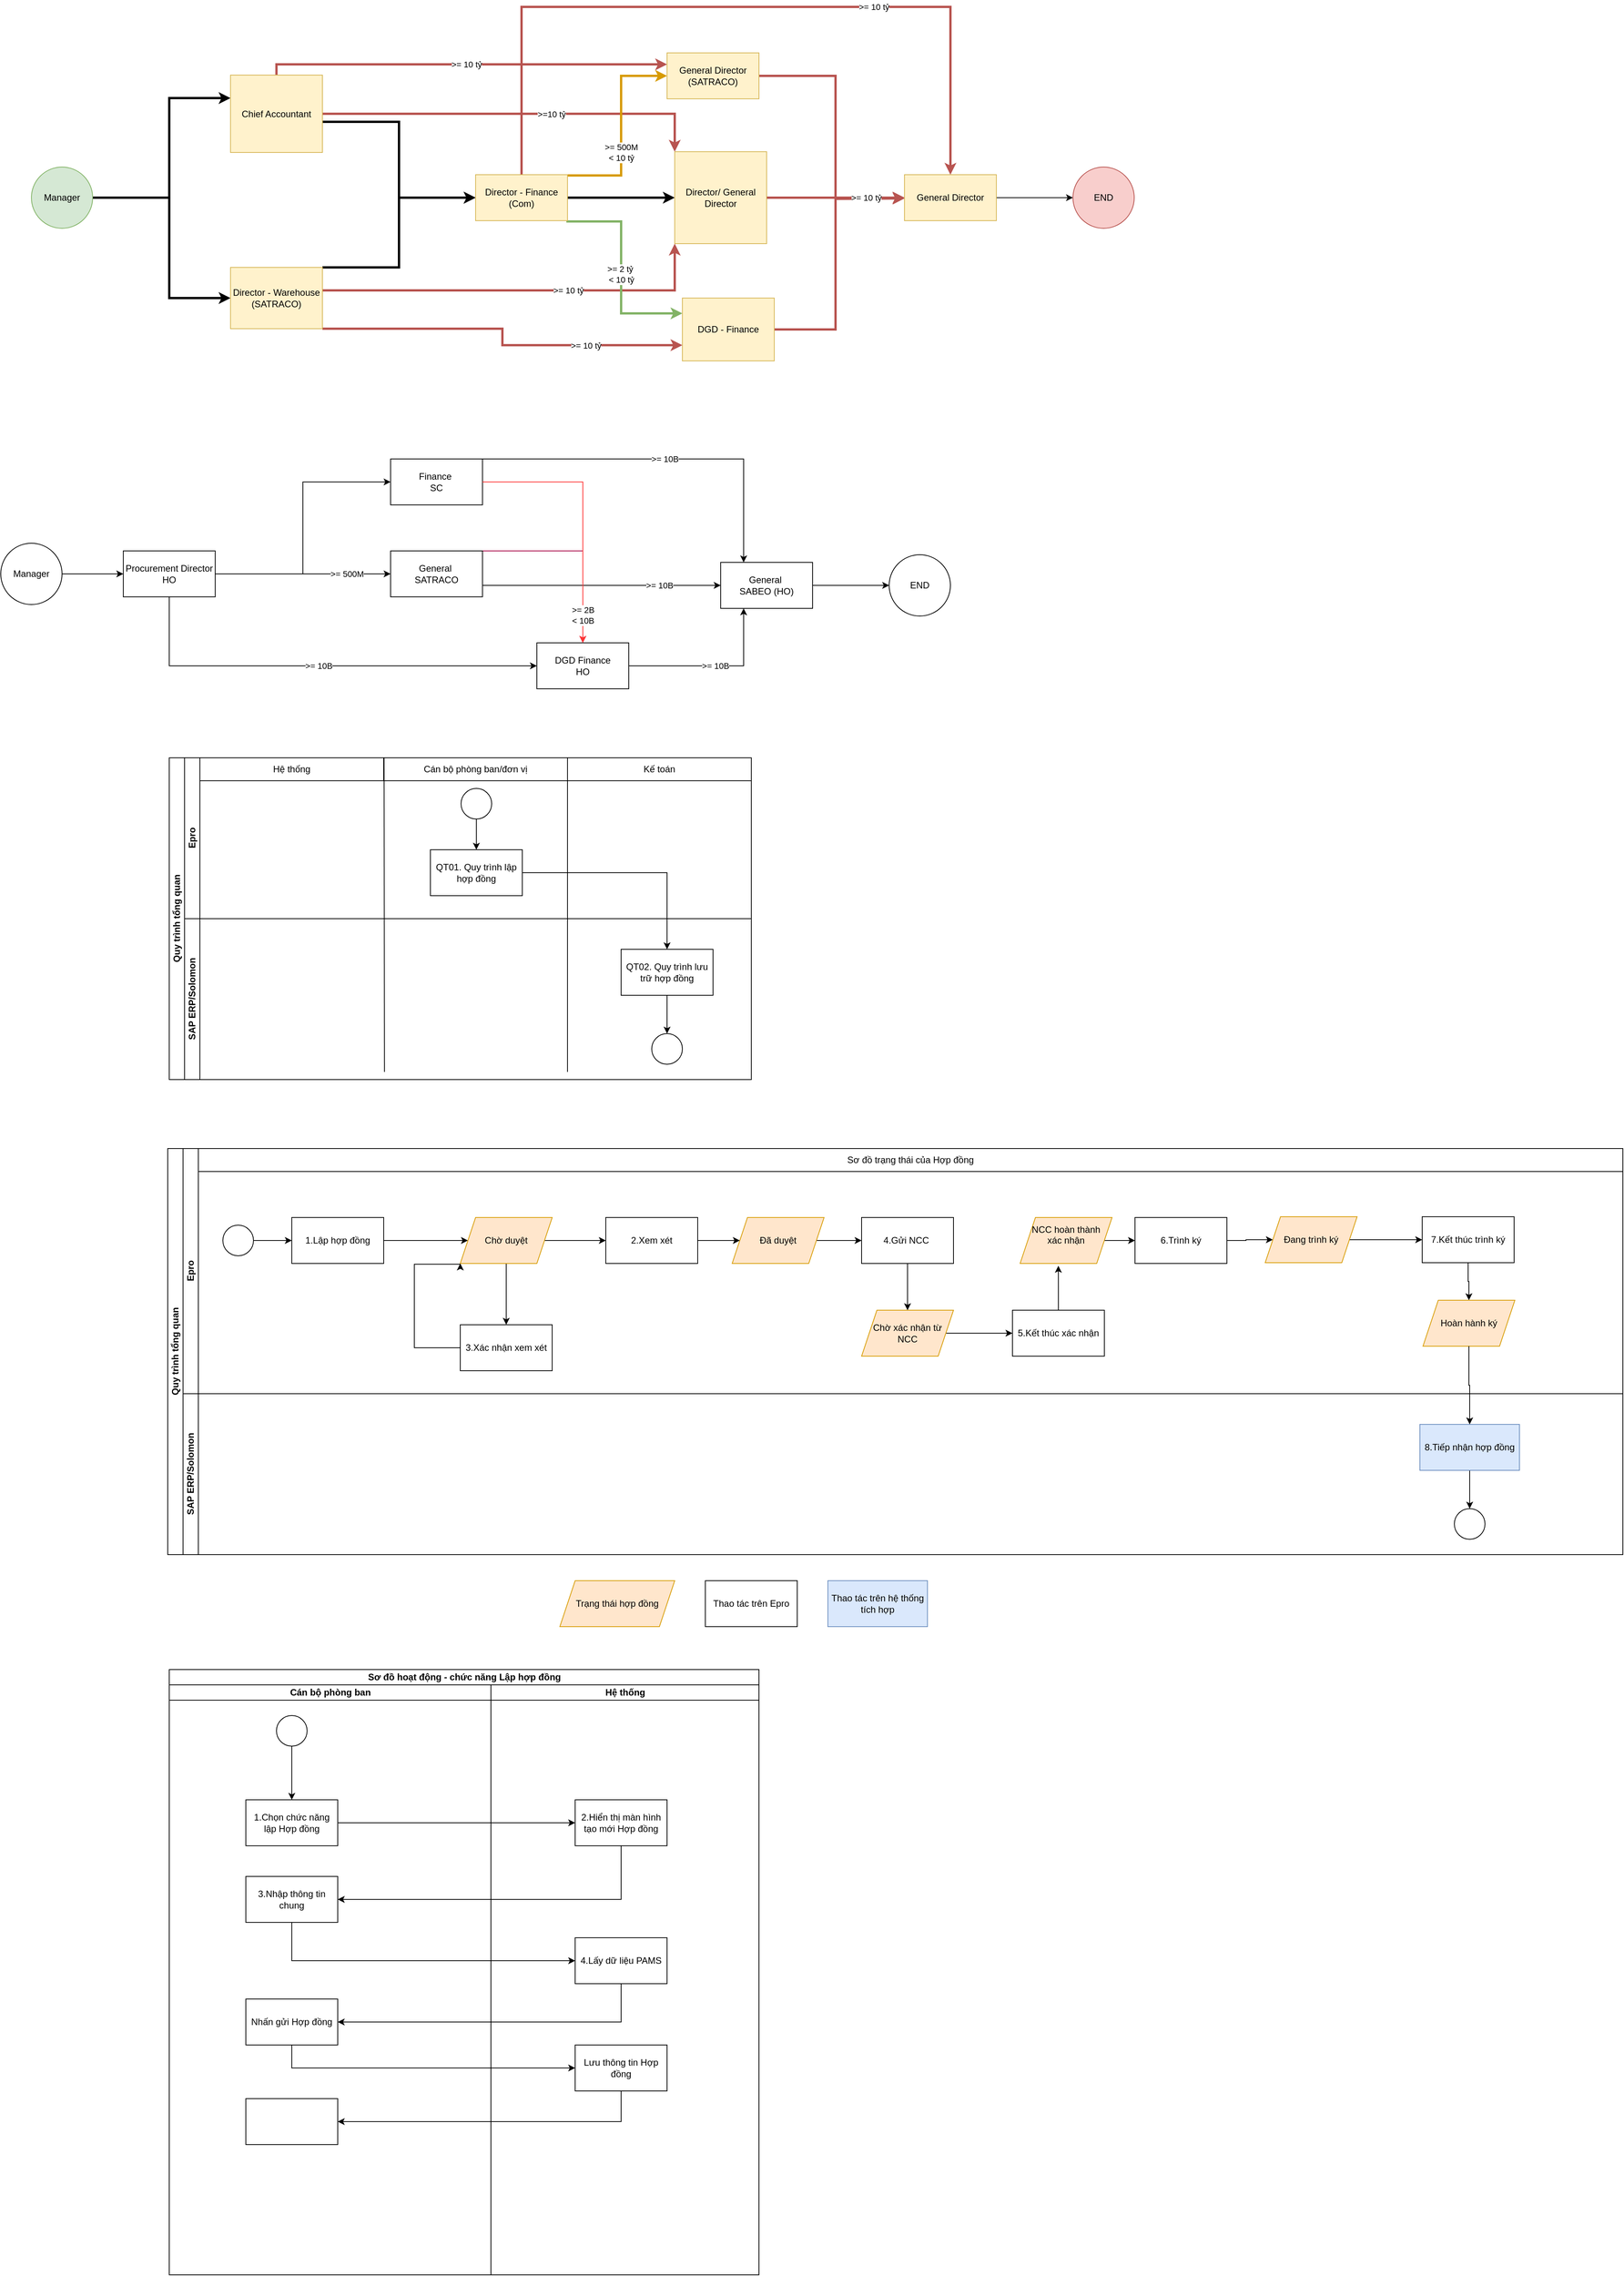 <mxfile version="24.5.4" type="github">
  <diagram name="Trang-1" id="DKE-1wA-68H6ANHlTrfW">
    <mxGraphModel dx="1649" dy="2006" grid="1" gridSize="10" guides="1" tooltips="1" connect="1" arrows="1" fold="1" page="1" pageScale="1" pageWidth="827" pageHeight="1169" math="0" shadow="0">
      <root>
        <mxCell id="0" />
        <mxCell id="1" parent="0" />
        <mxCell id="VpRF0-kcj2pOvB9V1jlZ-3" value="" style="edgeStyle=orthogonalEdgeStyle;rounded=0;orthogonalLoop=1;jettySize=auto;html=1;" parent="1" source="VpRF0-kcj2pOvB9V1jlZ-1" target="VpRF0-kcj2pOvB9V1jlZ-2" edge="1">
          <mxGeometry relative="1" as="geometry" />
        </mxCell>
        <mxCell id="VpRF0-kcj2pOvB9V1jlZ-1" value="Manager" style="ellipse;whiteSpace=wrap;html=1;aspect=fixed;" parent="1" vertex="1">
          <mxGeometry x="20" y="370" width="80" height="80" as="geometry" />
        </mxCell>
        <mxCell id="VpRF0-kcj2pOvB9V1jlZ-5" value="" style="edgeStyle=orthogonalEdgeStyle;rounded=0;orthogonalLoop=1;jettySize=auto;html=1;entryX=0;entryY=0.5;entryDx=0;entryDy=0;" parent="1" source="VpRF0-kcj2pOvB9V1jlZ-2" target="VpRF0-kcj2pOvB9V1jlZ-4" edge="1">
          <mxGeometry relative="1" as="geometry" />
        </mxCell>
        <mxCell id="VpRF0-kcj2pOvB9V1jlZ-7" value="&amp;gt;= 500M" style="edgeStyle=orthogonalEdgeStyle;rounded=0;orthogonalLoop=1;jettySize=auto;html=1;" parent="1" source="VpRF0-kcj2pOvB9V1jlZ-2" target="VpRF0-kcj2pOvB9V1jlZ-6" edge="1">
          <mxGeometry x="0.5" relative="1" as="geometry">
            <mxPoint as="offset" />
          </mxGeometry>
        </mxCell>
        <mxCell id="VpRF0-kcj2pOvB9V1jlZ-9" value="&amp;gt;= 10B" style="edgeStyle=orthogonalEdgeStyle;rounded=0;orthogonalLoop=1;jettySize=auto;html=1;" parent="1" source="VpRF0-kcj2pOvB9V1jlZ-2" target="VpRF0-kcj2pOvB9V1jlZ-8" edge="1">
          <mxGeometry relative="1" as="geometry">
            <Array as="points">
              <mxPoint x="240" y="530" />
            </Array>
          </mxGeometry>
        </mxCell>
        <mxCell id="VpRF0-kcj2pOvB9V1jlZ-2" value="Procurement Director&lt;br&gt;HO" style="whiteSpace=wrap;html=1;" parent="1" vertex="1">
          <mxGeometry x="180" y="380" width="120" height="60" as="geometry" />
        </mxCell>
        <mxCell id="VpRF0-kcj2pOvB9V1jlZ-14" value="&amp;gt;= 10B" style="edgeStyle=orthogonalEdgeStyle;rounded=0;orthogonalLoop=1;jettySize=auto;html=1;exitX=1;exitY=0;exitDx=0;exitDy=0;entryX=0.25;entryY=0;entryDx=0;entryDy=0;" parent="1" source="VpRF0-kcj2pOvB9V1jlZ-4" target="VpRF0-kcj2pOvB9V1jlZ-12" edge="1">
          <mxGeometry relative="1" as="geometry">
            <mxPoint x="990" y="360" as="targetPoint" />
            <Array as="points">
              <mxPoint x="990" y="260" />
            </Array>
          </mxGeometry>
        </mxCell>
        <mxCell id="VpRF0-kcj2pOvB9V1jlZ-4" value="Finance&amp;nbsp;&lt;br&gt;SC" style="whiteSpace=wrap;html=1;" parent="1" vertex="1">
          <mxGeometry x="529" y="260" width="120" height="60" as="geometry" />
        </mxCell>
        <mxCell id="VpRF0-kcj2pOvB9V1jlZ-11" style="edgeStyle=orthogonalEdgeStyle;rounded=0;orthogonalLoop=1;jettySize=auto;html=1;entryX=0.5;entryY=0;entryDx=0;entryDy=0;fillColor=#FF0000;strokeColor=#A50040;" parent="1" source="VpRF0-kcj2pOvB9V1jlZ-6" target="VpRF0-kcj2pOvB9V1jlZ-8" edge="1">
          <mxGeometry relative="1" as="geometry">
            <mxPoint x="740" y="490" as="targetPoint" />
            <Array as="points">
              <mxPoint x="780" y="380" />
            </Array>
          </mxGeometry>
        </mxCell>
        <mxCell id="VpRF0-kcj2pOvB9V1jlZ-17" value="&amp;gt;= 10B" style="edgeStyle=orthogonalEdgeStyle;rounded=0;orthogonalLoop=1;jettySize=auto;html=1;exitX=1;exitY=0.75;exitDx=0;exitDy=0;entryX=0;entryY=0.5;entryDx=0;entryDy=0;" parent="1" source="VpRF0-kcj2pOvB9V1jlZ-6" target="VpRF0-kcj2pOvB9V1jlZ-12" edge="1">
          <mxGeometry x="0.485" relative="1" as="geometry">
            <mxPoint as="offset" />
          </mxGeometry>
        </mxCell>
        <mxCell id="VpRF0-kcj2pOvB9V1jlZ-6" value="General&amp;nbsp;&lt;br&gt;SATRACO" style="whiteSpace=wrap;html=1;" parent="1" vertex="1">
          <mxGeometry x="529" y="380" width="120" height="60" as="geometry" />
        </mxCell>
        <mxCell id="VpRF0-kcj2pOvB9V1jlZ-13" value="&amp;gt;= 10B" style="edgeStyle=orthogonalEdgeStyle;rounded=0;orthogonalLoop=1;jettySize=auto;html=1;" parent="1" source="VpRF0-kcj2pOvB9V1jlZ-8" target="VpRF0-kcj2pOvB9V1jlZ-12" edge="1">
          <mxGeometry relative="1" as="geometry">
            <Array as="points">
              <mxPoint x="990" y="530" />
            </Array>
          </mxGeometry>
        </mxCell>
        <mxCell id="VpRF0-kcj2pOvB9V1jlZ-8" value="DGD Finance&lt;br&gt;HO" style="whiteSpace=wrap;html=1;" parent="1" vertex="1">
          <mxGeometry x="720" y="500" width="120" height="60" as="geometry" />
        </mxCell>
        <mxCell id="VpRF0-kcj2pOvB9V1jlZ-10" value="&amp;gt;= 2B&lt;br&gt;&amp;lt; 10B" style="edgeStyle=orthogonalEdgeStyle;rounded=0;orthogonalLoop=1;jettySize=auto;html=1;entryX=0.5;entryY=0;entryDx=0;entryDy=0;fillColor=#f8cecc;strokeColor=#FF3333;" parent="1" source="VpRF0-kcj2pOvB9V1jlZ-4" target="VpRF0-kcj2pOvB9V1jlZ-8" edge="1">
          <mxGeometry x="0.789" relative="1" as="geometry">
            <mxPoint as="offset" />
          </mxGeometry>
        </mxCell>
        <mxCell id="VpRF0-kcj2pOvB9V1jlZ-19" value="" style="edgeStyle=orthogonalEdgeStyle;rounded=0;orthogonalLoop=1;jettySize=auto;html=1;" parent="1" source="VpRF0-kcj2pOvB9V1jlZ-12" target="VpRF0-kcj2pOvB9V1jlZ-18" edge="1">
          <mxGeometry relative="1" as="geometry" />
        </mxCell>
        <mxCell id="VpRF0-kcj2pOvB9V1jlZ-12" value="General&amp;nbsp;&lt;br&gt;SABEO (HO)" style="whiteSpace=wrap;html=1;" parent="1" vertex="1">
          <mxGeometry x="960" y="395" width="120" height="60" as="geometry" />
        </mxCell>
        <mxCell id="VpRF0-kcj2pOvB9V1jlZ-18" value="END" style="ellipse;whiteSpace=wrap;html=1;" parent="1" vertex="1">
          <mxGeometry x="1180" y="385" width="80" height="80" as="geometry" />
        </mxCell>
        <mxCell id="MUlyrBpXQZyQgoHhLzQk-3" value="" style="edgeStyle=orthogonalEdgeStyle;rounded=0;orthogonalLoop=1;jettySize=auto;html=1;strokeWidth=3;" parent="1" source="MUlyrBpXQZyQgoHhLzQk-1" target="MUlyrBpXQZyQgoHhLzQk-2" edge="1">
          <mxGeometry relative="1" as="geometry">
            <Array as="points">
              <mxPoint x="240" y="-81" />
              <mxPoint x="240" y="-211" />
            </Array>
          </mxGeometry>
        </mxCell>
        <mxCell id="MUlyrBpXQZyQgoHhLzQk-29" style="edgeStyle=orthogonalEdgeStyle;rounded=0;orthogonalLoop=1;jettySize=auto;html=1;entryX=0;entryY=0.5;entryDx=0;entryDy=0;strokeWidth=3;" parent="1" source="MUlyrBpXQZyQgoHhLzQk-1" target="MUlyrBpXQZyQgoHhLzQk-4" edge="1">
          <mxGeometry relative="1" as="geometry">
            <Array as="points">
              <mxPoint x="240" y="-81" />
              <mxPoint x="240" y="50" />
            </Array>
          </mxGeometry>
        </mxCell>
        <mxCell id="MUlyrBpXQZyQgoHhLzQk-1" value="Manager" style="ellipse;whiteSpace=wrap;html=1;aspect=fixed;fillColor=#d5e8d4;strokeColor=#82b366;" parent="1" vertex="1">
          <mxGeometry x="60" y="-121" width="80" height="80" as="geometry" />
        </mxCell>
        <mxCell id="MUlyrBpXQZyQgoHhLzQk-7" value="" style="edgeStyle=orthogonalEdgeStyle;rounded=0;orthogonalLoop=1;jettySize=auto;html=1;entryX=0;entryY=0.5;entryDx=0;entryDy=0;strokeWidth=3;" parent="1" source="MUlyrBpXQZyQgoHhLzQk-2" target="MUlyrBpXQZyQgoHhLzQk-6" edge="1">
          <mxGeometry relative="1" as="geometry">
            <Array as="points">
              <mxPoint x="440" y="-180" />
              <mxPoint x="540" y="-180" />
              <mxPoint x="540" y="-81" />
            </Array>
          </mxGeometry>
        </mxCell>
        <mxCell id="MUlyrBpXQZyQgoHhLzQk-20" value="&amp;gt;= 10 tỷ" style="edgeStyle=orthogonalEdgeStyle;rounded=0;orthogonalLoop=1;jettySize=auto;html=1;entryX=0;entryY=0.25;entryDx=0;entryDy=0;fillColor=#f8cecc;strokeColor=#b85450;strokeWidth=3;" parent="1" source="MUlyrBpXQZyQgoHhLzQk-2" target="MUlyrBpXQZyQgoHhLzQk-11" edge="1">
          <mxGeometry relative="1" as="geometry">
            <Array as="points">
              <mxPoint x="380" y="-255" />
            </Array>
          </mxGeometry>
        </mxCell>
        <mxCell id="MUlyrBpXQZyQgoHhLzQk-25" value="&amp;gt;=10 tỷ" style="edgeStyle=orthogonalEdgeStyle;rounded=0;orthogonalLoop=1;jettySize=auto;html=1;exitX=1;exitY=0.5;exitDx=0;exitDy=0;entryX=0;entryY=0;entryDx=0;entryDy=0;fillColor=#f8cecc;strokeColor=#b85450;strokeWidth=3;" parent="1" source="MUlyrBpXQZyQgoHhLzQk-2" target="MUlyrBpXQZyQgoHhLzQk-9" edge="1">
          <mxGeometry x="0.171" relative="1" as="geometry">
            <Array as="points">
              <mxPoint x="440" y="-190" />
              <mxPoint x="900" y="-190" />
            </Array>
            <mxPoint as="offset" />
          </mxGeometry>
        </mxCell>
        <mxCell id="MUlyrBpXQZyQgoHhLzQk-2" value="Chief Accountant" style="whiteSpace=wrap;html=1;fillColor=#fff2cc;strokeColor=#d6b656;" parent="1" vertex="1">
          <mxGeometry x="320" y="-241" width="120" height="101" as="geometry" />
        </mxCell>
        <mxCell id="MUlyrBpXQZyQgoHhLzQk-8" style="edgeStyle=orthogonalEdgeStyle;rounded=0;orthogonalLoop=1;jettySize=auto;html=1;exitX=1;exitY=0;exitDx=0;exitDy=0;entryX=0;entryY=0.5;entryDx=0;entryDy=0;strokeWidth=3;" parent="1" source="MUlyrBpXQZyQgoHhLzQk-4" target="MUlyrBpXQZyQgoHhLzQk-6" edge="1">
          <mxGeometry relative="1" as="geometry">
            <Array as="points">
              <mxPoint x="540" y="10" />
              <mxPoint x="540" y="-81" />
            </Array>
          </mxGeometry>
        </mxCell>
        <mxCell id="MUlyrBpXQZyQgoHhLzQk-24" value="&amp;gt;= 10 tỷ" style="edgeStyle=orthogonalEdgeStyle;rounded=0;orthogonalLoop=1;jettySize=auto;html=1;exitX=1;exitY=0.75;exitDx=0;exitDy=0;entryX=0;entryY=1;entryDx=0;entryDy=0;fillColor=#f8cecc;strokeColor=#b85450;strokeWidth=3;" parent="1" target="MUlyrBpXQZyQgoHhLzQk-9" edge="1">
          <mxGeometry x="0.388" relative="1" as="geometry">
            <mxPoint x="790" y="-41" as="targetPoint" />
            <mxPoint x="330" y="64" as="sourcePoint" />
            <Array as="points">
              <mxPoint x="330" y="40" />
              <mxPoint x="900" y="40" />
            </Array>
            <mxPoint as="offset" />
          </mxGeometry>
        </mxCell>
        <mxCell id="MUlyrBpXQZyQgoHhLzQk-26" value="&amp;gt;= 10 tỷ" style="edgeStyle=orthogonalEdgeStyle;rounded=0;orthogonalLoop=1;jettySize=auto;html=1;entryX=0;entryY=0.75;entryDx=0;entryDy=0;fillColor=#f8cecc;strokeColor=#b85450;strokeWidth=3;" parent="1" source="MUlyrBpXQZyQgoHhLzQk-4" target="MUlyrBpXQZyQgoHhLzQk-13" edge="1">
          <mxGeometry x="0.483" relative="1" as="geometry">
            <Array as="points">
              <mxPoint x="675" y="90" />
              <mxPoint x="675" y="112" />
            </Array>
            <mxPoint x="1" as="offset" />
          </mxGeometry>
        </mxCell>
        <mxCell id="MUlyrBpXQZyQgoHhLzQk-4" value="Director - Warehouse (SATRACO)" style="whiteSpace=wrap;html=1;fillColor=#fff2cc;strokeColor=#d6b656;" parent="1" vertex="1">
          <mxGeometry x="320" y="10" width="120" height="80" as="geometry" />
        </mxCell>
        <mxCell id="MUlyrBpXQZyQgoHhLzQk-10" value="" style="edgeStyle=orthogonalEdgeStyle;rounded=0;orthogonalLoop=1;jettySize=auto;html=1;strokeWidth=3;" parent="1" source="MUlyrBpXQZyQgoHhLzQk-6" target="MUlyrBpXQZyQgoHhLzQk-9" edge="1">
          <mxGeometry relative="1" as="geometry" />
        </mxCell>
        <mxCell id="MUlyrBpXQZyQgoHhLzQk-12" value="&amp;gt;= 500M&lt;br&gt;&amp;lt; 10 tỷ" style="edgeStyle=orthogonalEdgeStyle;rounded=0;orthogonalLoop=1;jettySize=auto;html=1;fillColor=#ffe6cc;strokeColor=#d79b00;strokeWidth=3;" parent="1" source="MUlyrBpXQZyQgoHhLzQk-6" target="MUlyrBpXQZyQgoHhLzQk-11" edge="1">
          <mxGeometry x="-0.231" relative="1" as="geometry">
            <Array as="points">
              <mxPoint x="830" y="-110" />
              <mxPoint x="830" y="-240" />
            </Array>
            <mxPoint as="offset" />
          </mxGeometry>
        </mxCell>
        <mxCell id="MUlyrBpXQZyQgoHhLzQk-14" value="&amp;gt;= 2 tỷ&amp;nbsp;&lt;br&gt;&amp;lt; 10 tỷ" style="edgeStyle=orthogonalEdgeStyle;rounded=0;orthogonalLoop=1;jettySize=auto;html=1;fillColor=#d5e8d4;strokeColor=#82b366;strokeWidth=3;" parent="1" source="MUlyrBpXQZyQgoHhLzQk-6" target="MUlyrBpXQZyQgoHhLzQk-13" edge="1">
          <mxGeometry x="0.033" relative="1" as="geometry">
            <Array as="points">
              <mxPoint x="760" y="-50" />
              <mxPoint x="830" y="-50" />
              <mxPoint x="830" y="70" />
            </Array>
            <mxPoint as="offset" />
          </mxGeometry>
        </mxCell>
        <mxCell id="MUlyrBpXQZyQgoHhLzQk-16" value="&amp;gt;= 10 tỷ" style="edgeStyle=orthogonalEdgeStyle;rounded=0;orthogonalLoop=1;jettySize=auto;html=1;fillColor=#f8cecc;strokeColor=#b85450;strokeWidth=3;" parent="1" source="MUlyrBpXQZyQgoHhLzQk-6" target="MUlyrBpXQZyQgoHhLzQk-15" edge="1">
          <mxGeometry x="0.361" relative="1" as="geometry">
            <Array as="points">
              <mxPoint x="700" y="-330" />
              <mxPoint x="1260" y="-330" />
            </Array>
            <mxPoint as="offset" />
          </mxGeometry>
        </mxCell>
        <mxCell id="MUlyrBpXQZyQgoHhLzQk-6" value="Director - Finance (Com)" style="whiteSpace=wrap;html=1;fillColor=#fff2cc;strokeColor=#d6b656;" parent="1" vertex="1">
          <mxGeometry x="640" y="-111" width="120" height="60" as="geometry" />
        </mxCell>
        <mxCell id="MUlyrBpXQZyQgoHhLzQk-28" style="edgeStyle=orthogonalEdgeStyle;rounded=0;orthogonalLoop=1;jettySize=auto;html=1;exitX=1;exitY=0.5;exitDx=0;exitDy=0;fillColor=#f8cecc;strokeColor=#b85450;strokeWidth=3;" parent="1" source="MUlyrBpXQZyQgoHhLzQk-9" edge="1">
          <mxGeometry relative="1" as="geometry">
            <mxPoint x="1200" y="-80" as="targetPoint" />
          </mxGeometry>
        </mxCell>
        <mxCell id="MUlyrBpXQZyQgoHhLzQk-9" value="Director/ General Director" style="whiteSpace=wrap;html=1;fillColor=#fff2cc;strokeColor=#d6b656;" parent="1" vertex="1">
          <mxGeometry x="900" y="-141" width="120" height="120" as="geometry" />
        </mxCell>
        <mxCell id="MUlyrBpXQZyQgoHhLzQk-17" value="" style="edgeStyle=orthogonalEdgeStyle;rounded=0;orthogonalLoop=1;jettySize=auto;html=1;entryX=0;entryY=0.5;entryDx=0;entryDy=0;fillColor=#f8cecc;strokeColor=#b85450;strokeWidth=3;" parent="1" source="MUlyrBpXQZyQgoHhLzQk-11" target="MUlyrBpXQZyQgoHhLzQk-15" edge="1">
          <mxGeometry relative="1" as="geometry">
            <Array as="points">
              <mxPoint x="1110" y="-240" />
              <mxPoint x="1110" y="-81" />
            </Array>
          </mxGeometry>
        </mxCell>
        <mxCell id="MUlyrBpXQZyQgoHhLzQk-11" value="General Director (SATRACO)" style="whiteSpace=wrap;html=1;fillColor=#fff2cc;strokeColor=#d6b656;" parent="1" vertex="1">
          <mxGeometry x="890" y="-270" width="120" height="60" as="geometry" />
        </mxCell>
        <mxCell id="MUlyrBpXQZyQgoHhLzQk-19" value="&amp;gt;= 10 tỷ" style="edgeStyle=orthogonalEdgeStyle;rounded=0;orthogonalLoop=1;jettySize=auto;html=1;entryX=0;entryY=0.5;entryDx=0;entryDy=0;fillColor=#f8cecc;strokeColor=#b85450;strokeWidth=3;" parent="1" source="MUlyrBpXQZyQgoHhLzQk-13" target="MUlyrBpXQZyQgoHhLzQk-15" edge="1">
          <mxGeometry x="0.708" relative="1" as="geometry">
            <Array as="points">
              <mxPoint x="1110" y="91" />
              <mxPoint x="1110" y="-81" />
            </Array>
            <mxPoint as="offset" />
          </mxGeometry>
        </mxCell>
        <mxCell id="MUlyrBpXQZyQgoHhLzQk-13" value="DGD - Finance" style="whiteSpace=wrap;html=1;fillColor=#fff2cc;strokeColor=#d6b656;" parent="1" vertex="1">
          <mxGeometry x="910" y="50" width="120" height="82" as="geometry" />
        </mxCell>
        <mxCell id="MUlyrBpXQZyQgoHhLzQk-31" value="" style="edgeStyle=orthogonalEdgeStyle;rounded=0;orthogonalLoop=1;jettySize=auto;html=1;" parent="1" source="MUlyrBpXQZyQgoHhLzQk-15" target="MUlyrBpXQZyQgoHhLzQk-30" edge="1">
          <mxGeometry relative="1" as="geometry" />
        </mxCell>
        <mxCell id="MUlyrBpXQZyQgoHhLzQk-15" value="General Director" style="whiteSpace=wrap;html=1;fillColor=#fff2cc;strokeColor=#d6b656;" parent="1" vertex="1">
          <mxGeometry x="1200" y="-111" width="120" height="60" as="geometry" />
        </mxCell>
        <mxCell id="MUlyrBpXQZyQgoHhLzQk-30" value="END" style="ellipse;whiteSpace=wrap;html=1;fillColor=#f8cecc;strokeColor=#b85450;" parent="1" vertex="1">
          <mxGeometry x="1420" y="-121" width="80" height="80" as="geometry" />
        </mxCell>
        <mxCell id="Dv49LnbUf5v2qNtDCflY-1" value="Quy trình tổng quan" style="swimlane;childLayout=stackLayout;resizeParent=1;resizeParentMax=0;horizontal=0;startSize=20;horizontalStack=0;html=1;" vertex="1" parent="1">
          <mxGeometry x="240" y="650" width="760" height="420" as="geometry" />
        </mxCell>
        <mxCell id="Dv49LnbUf5v2qNtDCflY-3" value="Epro" style="swimlane;startSize=20;horizontal=0;html=1;" vertex="1" parent="Dv49LnbUf5v2qNtDCflY-1">
          <mxGeometry x="20" width="740" height="210" as="geometry" />
        </mxCell>
        <mxCell id="Dv49LnbUf5v2qNtDCflY-6" value="Hệ thống" style="rounded=0;whiteSpace=wrap;html=1;" vertex="1" parent="Dv49LnbUf5v2qNtDCflY-3">
          <mxGeometry x="20" width="240" height="30" as="geometry" />
        </mxCell>
        <mxCell id="Dv49LnbUf5v2qNtDCflY-8" value="" style="endArrow=none;html=1;rounded=0;entryX=0.25;entryY=0;entryDx=0;entryDy=0;" edge="1" parent="Dv49LnbUf5v2qNtDCflY-3">
          <mxGeometry width="50" height="50" relative="1" as="geometry">
            <mxPoint x="500" y="410" as="sourcePoint" />
            <mxPoint x="500" as="targetPoint" />
          </mxGeometry>
        </mxCell>
        <mxCell id="Dv49LnbUf5v2qNtDCflY-9" value="Cán bộ phòng ban/đơn vị" style="rounded=0;whiteSpace=wrap;html=1;" vertex="1" parent="Dv49LnbUf5v2qNtDCflY-3">
          <mxGeometry x="260" width="240" height="30" as="geometry" />
        </mxCell>
        <mxCell id="Dv49LnbUf5v2qNtDCflY-16" value="Kế toán" style="rounded=0;whiteSpace=wrap;html=1;" vertex="1" parent="Dv49LnbUf5v2qNtDCflY-3">
          <mxGeometry x="500" width="240" height="30" as="geometry" />
        </mxCell>
        <mxCell id="Dv49LnbUf5v2qNtDCflY-20" value="" style="edgeStyle=orthogonalEdgeStyle;rounded=0;orthogonalLoop=1;jettySize=auto;html=1;" edge="1" parent="Dv49LnbUf5v2qNtDCflY-3" source="Dv49LnbUf5v2qNtDCflY-17" target="Dv49LnbUf5v2qNtDCflY-19">
          <mxGeometry relative="1" as="geometry" />
        </mxCell>
        <mxCell id="Dv49LnbUf5v2qNtDCflY-17" value="" style="ellipse;whiteSpace=wrap;html=1;aspect=fixed;" vertex="1" parent="Dv49LnbUf5v2qNtDCflY-3">
          <mxGeometry x="361" y="40" width="40" height="40" as="geometry" />
        </mxCell>
        <mxCell id="Dv49LnbUf5v2qNtDCflY-19" value="QT01. Quy trình lập hợp đồng" style="whiteSpace=wrap;html=1;" vertex="1" parent="Dv49LnbUf5v2qNtDCflY-3">
          <mxGeometry x="321" y="120" width="120" height="60" as="geometry" />
        </mxCell>
        <mxCell id="Dv49LnbUf5v2qNtDCflY-4" value="SAP ERP/Solomon" style="swimlane;startSize=20;horizontal=0;html=1;" vertex="1" parent="Dv49LnbUf5v2qNtDCflY-1">
          <mxGeometry x="20" y="210" width="740" height="210" as="geometry" />
        </mxCell>
        <mxCell id="Dv49LnbUf5v2qNtDCflY-18" value="" style="ellipse;whiteSpace=wrap;html=1;aspect=fixed;" vertex="1" parent="Dv49LnbUf5v2qNtDCflY-4">
          <mxGeometry x="610" y="150" width="40" height="40" as="geometry" />
        </mxCell>
        <mxCell id="Dv49LnbUf5v2qNtDCflY-24" style="edgeStyle=orthogonalEdgeStyle;rounded=0;orthogonalLoop=1;jettySize=auto;html=1;entryX=0.5;entryY=0;entryDx=0;entryDy=0;" edge="1" parent="Dv49LnbUf5v2qNtDCflY-4" source="Dv49LnbUf5v2qNtDCflY-22" target="Dv49LnbUf5v2qNtDCflY-18">
          <mxGeometry relative="1" as="geometry" />
        </mxCell>
        <mxCell id="Dv49LnbUf5v2qNtDCflY-22" value="QT02. Quy trình lưu trữ hợp đồng" style="whiteSpace=wrap;html=1;" vertex="1" parent="Dv49LnbUf5v2qNtDCflY-4">
          <mxGeometry x="570" y="40" width="120" height="60" as="geometry" />
        </mxCell>
        <mxCell id="Dv49LnbUf5v2qNtDCflY-23" value="" style="edgeStyle=orthogonalEdgeStyle;rounded=0;orthogonalLoop=1;jettySize=auto;html=1;" edge="1" parent="Dv49LnbUf5v2qNtDCflY-1" source="Dv49LnbUf5v2qNtDCflY-19" target="Dv49LnbUf5v2qNtDCflY-22">
          <mxGeometry relative="1" as="geometry" />
        </mxCell>
        <mxCell id="Dv49LnbUf5v2qNtDCflY-7" value="" style="endArrow=none;html=1;rounded=0;entryX=0.25;entryY=0;entryDx=0;entryDy=0;" edge="1" parent="1">
          <mxGeometry width="50" height="50" relative="1" as="geometry">
            <mxPoint x="521" y="1060" as="sourcePoint" />
            <mxPoint x="520.5" y="650" as="targetPoint" />
          </mxGeometry>
        </mxCell>
        <mxCell id="Dv49LnbUf5v2qNtDCflY-25" value="Quy trình tổng quan" style="swimlane;childLayout=stackLayout;resizeParent=1;resizeParentMax=0;horizontal=0;startSize=20;horizontalStack=0;html=1;" vertex="1" parent="1">
          <mxGeometry x="238" y="1160" width="1900" height="530" as="geometry" />
        </mxCell>
        <mxCell id="Dv49LnbUf5v2qNtDCflY-26" value="Epro" style="swimlane;startSize=20;horizontal=0;html=1;" vertex="1" parent="Dv49LnbUf5v2qNtDCflY-25">
          <mxGeometry x="20" width="1880" height="320" as="geometry" />
        </mxCell>
        <mxCell id="Dv49LnbUf5v2qNtDCflY-29" value="Sơ đồ trạng thái của Hợp đồng" style="rounded=0;whiteSpace=wrap;html=1;" vertex="1" parent="Dv49LnbUf5v2qNtDCflY-26">
          <mxGeometry x="20" width="1860" height="30" as="geometry" />
        </mxCell>
        <mxCell id="Dv49LnbUf5v2qNtDCflY-31" value="" style="edgeStyle=orthogonalEdgeStyle;rounded=0;orthogonalLoop=1;jettySize=auto;html=1;" edge="1" parent="Dv49LnbUf5v2qNtDCflY-26" source="Dv49LnbUf5v2qNtDCflY-32" target="Dv49LnbUf5v2qNtDCflY-33">
          <mxGeometry relative="1" as="geometry" />
        </mxCell>
        <mxCell id="Dv49LnbUf5v2qNtDCflY-32" value="" style="ellipse;whiteSpace=wrap;html=1;aspect=fixed;" vertex="1" parent="Dv49LnbUf5v2qNtDCflY-26">
          <mxGeometry x="52" y="100" width="40" height="40" as="geometry" />
        </mxCell>
        <mxCell id="Dv49LnbUf5v2qNtDCflY-42" value="" style="edgeStyle=orthogonalEdgeStyle;rounded=0;orthogonalLoop=1;jettySize=auto;html=1;entryX=0;entryY=0.5;entryDx=0;entryDy=0;" edge="1" parent="Dv49LnbUf5v2qNtDCflY-26" source="Dv49LnbUf5v2qNtDCflY-33" target="Dv49LnbUf5v2qNtDCflY-76">
          <mxGeometry relative="1" as="geometry">
            <mxPoint x="362" y="120" as="targetPoint" />
          </mxGeometry>
        </mxCell>
        <mxCell id="Dv49LnbUf5v2qNtDCflY-33" value="1.Lập hợp đồng" style="whiteSpace=wrap;html=1;" vertex="1" parent="Dv49LnbUf5v2qNtDCflY-26">
          <mxGeometry x="142" y="90" width="120" height="60" as="geometry" />
        </mxCell>
        <mxCell id="Dv49LnbUf5v2qNtDCflY-78" value="" style="edgeStyle=orthogonalEdgeStyle;rounded=0;orthogonalLoop=1;jettySize=auto;html=1;" edge="1" parent="Dv49LnbUf5v2qNtDCflY-26" source="Dv49LnbUf5v2qNtDCflY-76" target="Dv49LnbUf5v2qNtDCflY-77">
          <mxGeometry relative="1" as="geometry" />
        </mxCell>
        <mxCell id="Dv49LnbUf5v2qNtDCflY-82" value="" style="edgeStyle=orthogonalEdgeStyle;rounded=0;orthogonalLoop=1;jettySize=auto;html=1;" edge="1" parent="Dv49LnbUf5v2qNtDCflY-26" source="Dv49LnbUf5v2qNtDCflY-76" target="Dv49LnbUf5v2qNtDCflY-81">
          <mxGeometry relative="1" as="geometry" />
        </mxCell>
        <mxCell id="Dv49LnbUf5v2qNtDCflY-76" value="Chờ duyệt" style="shape=parallelogram;perimeter=parallelogramPerimeter;whiteSpace=wrap;html=1;fixedSize=1;fillColor=#ffe6cc;strokeColor=#d79b00;" vertex="1" parent="Dv49LnbUf5v2qNtDCflY-26">
          <mxGeometry x="362" y="90" width="120" height="60" as="geometry" />
        </mxCell>
        <mxCell id="Dv49LnbUf5v2qNtDCflY-79" style="edgeStyle=orthogonalEdgeStyle;rounded=0;orthogonalLoop=1;jettySize=auto;html=1;entryX=0;entryY=1;entryDx=0;entryDy=0;" edge="1" parent="Dv49LnbUf5v2qNtDCflY-26" source="Dv49LnbUf5v2qNtDCflY-77" target="Dv49LnbUf5v2qNtDCflY-76">
          <mxGeometry relative="1" as="geometry">
            <Array as="points">
              <mxPoint x="302" y="260" />
              <mxPoint x="302" y="151" />
              <mxPoint x="362" y="151" />
            </Array>
          </mxGeometry>
        </mxCell>
        <mxCell id="Dv49LnbUf5v2qNtDCflY-77" value="3.Xác nhận xem xét" style="whiteSpace=wrap;html=1;" vertex="1" parent="Dv49LnbUf5v2qNtDCflY-26">
          <mxGeometry x="362" y="230" width="120" height="60" as="geometry" />
        </mxCell>
        <mxCell id="Dv49LnbUf5v2qNtDCflY-88" value="" style="edgeStyle=orthogonalEdgeStyle;rounded=0;orthogonalLoop=1;jettySize=auto;html=1;" edge="1" parent="Dv49LnbUf5v2qNtDCflY-26" source="Dv49LnbUf5v2qNtDCflY-80" target="Dv49LnbUf5v2qNtDCflY-87">
          <mxGeometry relative="1" as="geometry" />
        </mxCell>
        <mxCell id="Dv49LnbUf5v2qNtDCflY-80" value="Đã duyệt" style="shape=parallelogram;perimeter=parallelogramPerimeter;whiteSpace=wrap;html=1;fixedSize=1;fillColor=#ffe6cc;strokeColor=#d79b00;" vertex="1" parent="Dv49LnbUf5v2qNtDCflY-26">
          <mxGeometry x="717" y="90" width="120" height="60" as="geometry" />
        </mxCell>
        <mxCell id="Dv49LnbUf5v2qNtDCflY-83" style="edgeStyle=orthogonalEdgeStyle;rounded=0;orthogonalLoop=1;jettySize=auto;html=1;exitX=1;exitY=0.5;exitDx=0;exitDy=0;entryX=0;entryY=0.5;entryDx=0;entryDy=0;" edge="1" parent="Dv49LnbUf5v2qNtDCflY-26" source="Dv49LnbUf5v2qNtDCflY-81" target="Dv49LnbUf5v2qNtDCflY-80">
          <mxGeometry relative="1" as="geometry" />
        </mxCell>
        <mxCell id="Dv49LnbUf5v2qNtDCflY-81" value="2.Xem xét" style="whiteSpace=wrap;html=1;" vertex="1" parent="Dv49LnbUf5v2qNtDCflY-26">
          <mxGeometry x="552" y="90" width="120" height="60" as="geometry" />
        </mxCell>
        <mxCell id="Dv49LnbUf5v2qNtDCflY-91" value="" style="edgeStyle=orthogonalEdgeStyle;rounded=0;orthogonalLoop=1;jettySize=auto;html=1;" edge="1" parent="Dv49LnbUf5v2qNtDCflY-26" source="Dv49LnbUf5v2qNtDCflY-84" target="Dv49LnbUf5v2qNtDCflY-90">
          <mxGeometry relative="1" as="geometry" />
        </mxCell>
        <mxCell id="Dv49LnbUf5v2qNtDCflY-84" value="Chờ xác nhận từ NCC" style="shape=parallelogram;perimeter=parallelogramPerimeter;whiteSpace=wrap;html=1;fixedSize=1;fillColor=#ffe6cc;strokeColor=#d79b00;" vertex="1" parent="Dv49LnbUf5v2qNtDCflY-26">
          <mxGeometry x="886" y="211" width="120" height="60" as="geometry" />
        </mxCell>
        <mxCell id="Dv49LnbUf5v2qNtDCflY-89" style="edgeStyle=orthogonalEdgeStyle;rounded=0;orthogonalLoop=1;jettySize=auto;html=1;entryX=0.5;entryY=0;entryDx=0;entryDy=0;" edge="1" parent="Dv49LnbUf5v2qNtDCflY-26" source="Dv49LnbUf5v2qNtDCflY-87" target="Dv49LnbUf5v2qNtDCflY-84">
          <mxGeometry relative="1" as="geometry" />
        </mxCell>
        <mxCell id="Dv49LnbUf5v2qNtDCflY-87" value="4.Gửi NCC&amp;nbsp;" style="whiteSpace=wrap;html=1;" vertex="1" parent="Dv49LnbUf5v2qNtDCflY-26">
          <mxGeometry x="886" y="90" width="120" height="60" as="geometry" />
        </mxCell>
        <mxCell id="Dv49LnbUf5v2qNtDCflY-90" value="5.Kết thúc xác nhận" style="whiteSpace=wrap;html=1;" vertex="1" parent="Dv49LnbUf5v2qNtDCflY-26">
          <mxGeometry x="1083" y="211" width="120" height="60" as="geometry" />
        </mxCell>
        <mxCell id="Dv49LnbUf5v2qNtDCflY-94" value="" style="edgeStyle=orthogonalEdgeStyle;rounded=0;orthogonalLoop=1;jettySize=auto;html=1;" edge="1" parent="Dv49LnbUf5v2qNtDCflY-26" source="Dv49LnbUf5v2qNtDCflY-92" target="Dv49LnbUf5v2qNtDCflY-93">
          <mxGeometry relative="1" as="geometry" />
        </mxCell>
        <mxCell id="Dv49LnbUf5v2qNtDCflY-92" value="NCC hoàn thành&lt;div&gt;&lt;span style=&quot;background-color: initial;&quot;&gt;xác nhận&lt;/span&gt;&lt;br&gt;&lt;/div&gt;&lt;div&gt;&lt;div&gt;&lt;br&gt;&lt;/div&gt;&lt;/div&gt;" style="shape=parallelogram;perimeter=parallelogramPerimeter;whiteSpace=wrap;html=1;fixedSize=1;fillColor=#ffe6cc;strokeColor=#d79b00;" vertex="1" parent="Dv49LnbUf5v2qNtDCflY-26">
          <mxGeometry x="1093" y="90" width="120" height="60" as="geometry" />
        </mxCell>
        <mxCell id="Dv49LnbUf5v2qNtDCflY-101" style="edgeStyle=orthogonalEdgeStyle;rounded=0;orthogonalLoop=1;jettySize=auto;html=1;exitX=1;exitY=0.5;exitDx=0;exitDy=0;entryX=0;entryY=0.5;entryDx=0;entryDy=0;" edge="1" parent="Dv49LnbUf5v2qNtDCflY-26" source="Dv49LnbUf5v2qNtDCflY-93" target="Dv49LnbUf5v2qNtDCflY-95">
          <mxGeometry relative="1" as="geometry" />
        </mxCell>
        <mxCell id="Dv49LnbUf5v2qNtDCflY-93" value="6.Trình ký" style="whiteSpace=wrap;html=1;" vertex="1" parent="Dv49LnbUf5v2qNtDCflY-26">
          <mxGeometry x="1243" y="90" width="120" height="60" as="geometry" />
        </mxCell>
        <mxCell id="Dv49LnbUf5v2qNtDCflY-97" value="" style="edgeStyle=orthogonalEdgeStyle;rounded=0;orthogonalLoop=1;jettySize=auto;html=1;" edge="1" parent="Dv49LnbUf5v2qNtDCflY-26" source="Dv49LnbUf5v2qNtDCflY-95" target="Dv49LnbUf5v2qNtDCflY-96">
          <mxGeometry relative="1" as="geometry" />
        </mxCell>
        <mxCell id="Dv49LnbUf5v2qNtDCflY-95" value="Đang trình ký" style="shape=parallelogram;perimeter=parallelogramPerimeter;whiteSpace=wrap;html=1;fixedSize=1;fillColor=#ffe6cc;strokeColor=#d79b00;" vertex="1" parent="Dv49LnbUf5v2qNtDCflY-26">
          <mxGeometry x="1413" y="89" width="120" height="60" as="geometry" />
        </mxCell>
        <mxCell id="Dv49LnbUf5v2qNtDCflY-102" style="edgeStyle=orthogonalEdgeStyle;rounded=0;orthogonalLoop=1;jettySize=auto;html=1;exitX=0.5;exitY=1;exitDx=0;exitDy=0;entryX=0.5;entryY=0;entryDx=0;entryDy=0;" edge="1" parent="Dv49LnbUf5v2qNtDCflY-26" source="Dv49LnbUf5v2qNtDCflY-96" target="Dv49LnbUf5v2qNtDCflY-98">
          <mxGeometry relative="1" as="geometry" />
        </mxCell>
        <mxCell id="Dv49LnbUf5v2qNtDCflY-96" value="7.Kết thúc trình ký" style="whiteSpace=wrap;html=1;" vertex="1" parent="Dv49LnbUf5v2qNtDCflY-26">
          <mxGeometry x="1618" y="89" width="120" height="60" as="geometry" />
        </mxCell>
        <mxCell id="Dv49LnbUf5v2qNtDCflY-98" value="Hoàn hành ký" style="shape=parallelogram;perimeter=parallelogramPerimeter;whiteSpace=wrap;html=1;fixedSize=1;fillColor=#ffe6cc;strokeColor=#d79b00;" vertex="1" parent="Dv49LnbUf5v2qNtDCflY-26">
          <mxGeometry x="1619" y="198" width="120" height="60" as="geometry" />
        </mxCell>
        <mxCell id="Dv49LnbUf5v2qNtDCflY-99" style="edgeStyle=orthogonalEdgeStyle;rounded=0;orthogonalLoop=1;jettySize=auto;html=1;exitX=0.5;exitY=0;exitDx=0;exitDy=0;entryX=0.416;entryY=1.05;entryDx=0;entryDy=0;entryPerimeter=0;" edge="1" parent="Dv49LnbUf5v2qNtDCflY-26" source="Dv49LnbUf5v2qNtDCflY-90" target="Dv49LnbUf5v2qNtDCflY-92">
          <mxGeometry relative="1" as="geometry" />
        </mxCell>
        <mxCell id="Dv49LnbUf5v2qNtDCflY-34" value="SAP ERP/Solomon" style="swimlane;startSize=20;horizontal=0;html=1;" vertex="1" parent="Dv49LnbUf5v2qNtDCflY-25">
          <mxGeometry x="20" y="320" width="1880" height="210" as="geometry" />
        </mxCell>
        <mxCell id="Dv49LnbUf5v2qNtDCflY-35" value="" style="ellipse;whiteSpace=wrap;html=1;aspect=fixed;" vertex="1" parent="Dv49LnbUf5v2qNtDCflY-34">
          <mxGeometry x="1660" y="150" width="40" height="40" as="geometry" />
        </mxCell>
        <mxCell id="Dv49LnbUf5v2qNtDCflY-36" style="edgeStyle=orthogonalEdgeStyle;rounded=0;orthogonalLoop=1;jettySize=auto;html=1;entryX=0.5;entryY=0;entryDx=0;entryDy=0;" edge="1" parent="Dv49LnbUf5v2qNtDCflY-34" source="Dv49LnbUf5v2qNtDCflY-37">
          <mxGeometry relative="1" as="geometry">
            <mxPoint x="1680" y="150.0" as="targetPoint" />
          </mxGeometry>
        </mxCell>
        <mxCell id="Dv49LnbUf5v2qNtDCflY-37" value="8.Tiếp nhận hợp đồng" style="whiteSpace=wrap;html=1;fillColor=#dae8fc;strokeColor=#6c8ebf;" vertex="1" parent="Dv49LnbUf5v2qNtDCflY-34">
          <mxGeometry x="1615" y="40" width="130" height="60" as="geometry" />
        </mxCell>
        <mxCell id="Dv49LnbUf5v2qNtDCflY-103" style="edgeStyle=orthogonalEdgeStyle;rounded=0;orthogonalLoop=1;jettySize=auto;html=1;exitX=0.5;exitY=1;exitDx=0;exitDy=0;entryX=0.5;entryY=0;entryDx=0;entryDy=0;" edge="1" parent="Dv49LnbUf5v2qNtDCflY-25" source="Dv49LnbUf5v2qNtDCflY-98" target="Dv49LnbUf5v2qNtDCflY-37">
          <mxGeometry relative="1" as="geometry" />
        </mxCell>
        <mxCell id="Dv49LnbUf5v2qNtDCflY-104" value="Trạng thái hợp đồng" style="shape=parallelogram;perimeter=parallelogramPerimeter;whiteSpace=wrap;html=1;fixedSize=1;fillColor=#ffe6cc;strokeColor=#d79b00;" vertex="1" parent="1">
          <mxGeometry x="750" y="1724" width="150" height="60" as="geometry" />
        </mxCell>
        <mxCell id="Dv49LnbUf5v2qNtDCflY-105" value="Thao tác trên Epro" style="whiteSpace=wrap;html=1;" vertex="1" parent="1">
          <mxGeometry x="940" y="1724" width="120" height="60" as="geometry" />
        </mxCell>
        <mxCell id="Dv49LnbUf5v2qNtDCflY-106" value="Thao tác trên hệ thống tích hợp" style="whiteSpace=wrap;html=1;fillColor=#dae8fc;strokeColor=#6c8ebf;" vertex="1" parent="1">
          <mxGeometry x="1100" y="1724" width="130" height="60" as="geometry" />
        </mxCell>
        <mxCell id="Dv49LnbUf5v2qNtDCflY-147" value="Sơ đồ hoạt động - chức năng Lập hợp đồng" style="swimlane;childLayout=stackLayout;resizeParent=1;resizeParentMax=0;startSize=20;html=1;" vertex="1" parent="1">
          <mxGeometry x="240" y="1840" width="770" height="790" as="geometry" />
        </mxCell>
        <mxCell id="Dv49LnbUf5v2qNtDCflY-148" value="Cán bộ phòng ban" style="swimlane;startSize=20;html=1;" vertex="1" parent="Dv49LnbUf5v2qNtDCflY-147">
          <mxGeometry y="20" width="420" height="770" as="geometry" />
        </mxCell>
        <mxCell id="Dv49LnbUf5v2qNtDCflY-154" value="" style="edgeStyle=orthogonalEdgeStyle;rounded=0;orthogonalLoop=1;jettySize=auto;html=1;" edge="1" parent="Dv49LnbUf5v2qNtDCflY-148" source="Dv49LnbUf5v2qNtDCflY-152" target="Dv49LnbUf5v2qNtDCflY-153">
          <mxGeometry relative="1" as="geometry" />
        </mxCell>
        <mxCell id="Dv49LnbUf5v2qNtDCflY-152" value="" style="ellipse;whiteSpace=wrap;html=1;aspect=fixed;" vertex="1" parent="Dv49LnbUf5v2qNtDCflY-148">
          <mxGeometry x="140" y="40" width="40" height="40" as="geometry" />
        </mxCell>
        <mxCell id="Dv49LnbUf5v2qNtDCflY-153" value="1.Chọn chức năng lập Hợp đồng" style="whiteSpace=wrap;html=1;" vertex="1" parent="Dv49LnbUf5v2qNtDCflY-148">
          <mxGeometry x="100" y="150" width="120" height="60" as="geometry" />
        </mxCell>
        <mxCell id="Dv49LnbUf5v2qNtDCflY-157" value="3.Nhập thông tin chung" style="whiteSpace=wrap;html=1;" vertex="1" parent="Dv49LnbUf5v2qNtDCflY-148">
          <mxGeometry x="100" y="250" width="120" height="60" as="geometry" />
        </mxCell>
        <mxCell id="Dv49LnbUf5v2qNtDCflY-161" value="Nhấn gửi Hợp đồng" style="whiteSpace=wrap;html=1;" vertex="1" parent="Dv49LnbUf5v2qNtDCflY-148">
          <mxGeometry x="100" y="410" width="120" height="60" as="geometry" />
        </mxCell>
        <mxCell id="Dv49LnbUf5v2qNtDCflY-165" value="" style="whiteSpace=wrap;html=1;" vertex="1" parent="Dv49LnbUf5v2qNtDCflY-148">
          <mxGeometry x="100" y="540" width="120" height="60" as="geometry" />
        </mxCell>
        <mxCell id="Dv49LnbUf5v2qNtDCflY-149" value="Hệ thống" style="swimlane;startSize=20;html=1;" vertex="1" parent="Dv49LnbUf5v2qNtDCflY-147">
          <mxGeometry x="420" y="20" width="350" height="770" as="geometry" />
        </mxCell>
        <mxCell id="Dv49LnbUf5v2qNtDCflY-155" value="2.Hiển thị màn hình tạo mới Hợp đồng" style="whiteSpace=wrap;html=1;" vertex="1" parent="Dv49LnbUf5v2qNtDCflY-149">
          <mxGeometry x="110" y="150" width="120" height="60" as="geometry" />
        </mxCell>
        <mxCell id="Dv49LnbUf5v2qNtDCflY-159" value="4.Lấy dữ liệu PAMS" style="whiteSpace=wrap;html=1;" vertex="1" parent="Dv49LnbUf5v2qNtDCflY-149">
          <mxGeometry x="110" y="330" width="120" height="60" as="geometry" />
        </mxCell>
        <mxCell id="Dv49LnbUf5v2qNtDCflY-163" value="Lưu thông tin Hợp đồng" style="whiteSpace=wrap;html=1;" vertex="1" parent="Dv49LnbUf5v2qNtDCflY-149">
          <mxGeometry x="110" y="470" width="120" height="60" as="geometry" />
        </mxCell>
        <mxCell id="Dv49LnbUf5v2qNtDCflY-156" value="" style="edgeStyle=orthogonalEdgeStyle;rounded=0;orthogonalLoop=1;jettySize=auto;html=1;" edge="1" parent="Dv49LnbUf5v2qNtDCflY-147" source="Dv49LnbUf5v2qNtDCflY-153" target="Dv49LnbUf5v2qNtDCflY-155">
          <mxGeometry relative="1" as="geometry" />
        </mxCell>
        <mxCell id="Dv49LnbUf5v2qNtDCflY-158" value="" style="edgeStyle=orthogonalEdgeStyle;rounded=0;orthogonalLoop=1;jettySize=auto;html=1;" edge="1" parent="Dv49LnbUf5v2qNtDCflY-147" source="Dv49LnbUf5v2qNtDCflY-155" target="Dv49LnbUf5v2qNtDCflY-157">
          <mxGeometry relative="1" as="geometry">
            <Array as="points">
              <mxPoint x="590" y="300" />
            </Array>
          </mxGeometry>
        </mxCell>
        <mxCell id="Dv49LnbUf5v2qNtDCflY-160" value="" style="edgeStyle=orthogonalEdgeStyle;rounded=0;orthogonalLoop=1;jettySize=auto;html=1;" edge="1" parent="Dv49LnbUf5v2qNtDCflY-147" source="Dv49LnbUf5v2qNtDCflY-157" target="Dv49LnbUf5v2qNtDCflY-159">
          <mxGeometry relative="1" as="geometry">
            <Array as="points">
              <mxPoint x="160" y="380" />
            </Array>
          </mxGeometry>
        </mxCell>
        <mxCell id="Dv49LnbUf5v2qNtDCflY-162" value="" style="edgeStyle=orthogonalEdgeStyle;rounded=0;orthogonalLoop=1;jettySize=auto;html=1;" edge="1" parent="Dv49LnbUf5v2qNtDCflY-147" source="Dv49LnbUf5v2qNtDCflY-159" target="Dv49LnbUf5v2qNtDCflY-161">
          <mxGeometry relative="1" as="geometry">
            <Array as="points">
              <mxPoint x="590" y="460" />
            </Array>
          </mxGeometry>
        </mxCell>
        <mxCell id="Dv49LnbUf5v2qNtDCflY-164" value="" style="edgeStyle=orthogonalEdgeStyle;rounded=0;orthogonalLoop=1;jettySize=auto;html=1;" edge="1" parent="Dv49LnbUf5v2qNtDCflY-147" source="Dv49LnbUf5v2qNtDCflY-161" target="Dv49LnbUf5v2qNtDCflY-163">
          <mxGeometry relative="1" as="geometry">
            <Array as="points">
              <mxPoint x="160" y="520" />
            </Array>
          </mxGeometry>
        </mxCell>
        <mxCell id="Dv49LnbUf5v2qNtDCflY-166" value="" style="edgeStyle=orthogonalEdgeStyle;rounded=0;orthogonalLoop=1;jettySize=auto;html=1;entryX=1;entryY=0.5;entryDx=0;entryDy=0;" edge="1" parent="Dv49LnbUf5v2qNtDCflY-147" source="Dv49LnbUf5v2qNtDCflY-163" target="Dv49LnbUf5v2qNtDCflY-165">
          <mxGeometry relative="1" as="geometry">
            <Array as="points">
              <mxPoint x="590" y="590" />
            </Array>
          </mxGeometry>
        </mxCell>
      </root>
    </mxGraphModel>
  </diagram>
</mxfile>
